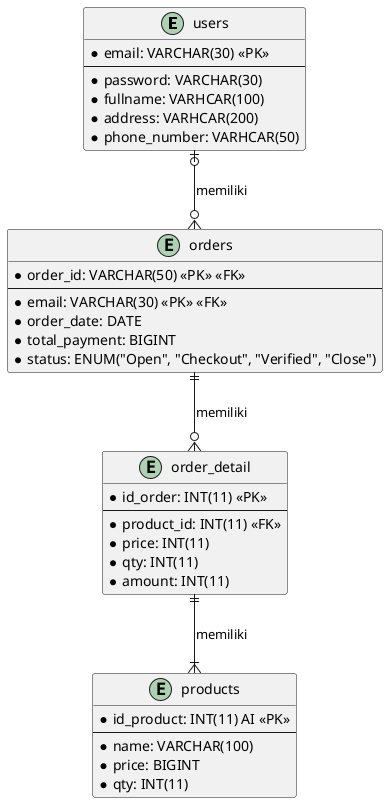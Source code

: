 @startuml dhifa_collection

Entity users {
    * email: VARCHAR(30) <<PK>>
    --
    * password: VARCHAR(30)
    * fullname: VARHCAR(100)
    * address: VARHCAR(200)
    * phone_number: VARHCAR(50)
}

Entity products {
    * id_product: INT(11) AI <<PK>>
    --
    * name: VARCHAR(100)
    * price: BIGINT
    * qty: INT(11)
}

Entity orders {
    * order_id: VARCHAR(50) <<PK>> <<FK>>
    --
    * email: VARCHAR(30) <<PK>> <<FK>>
    * order_date: DATE
    * total_payment: BIGINT
    * status: ENUM("Open", "Checkout", "Verified", "Close")
}

Entity order_detail {
    * id_order: INT(11) <<PK>>
    --
    * product_id: INT(11) <<FK>>
    * price: INT(11)
    * qty: INT(11)
    * amount: INT(11)
}

users |o--o{ orders: memiliki
orders ||--o{ order_detail: memiliki
order_detail ||--|{ products: memiliki

@enduml
